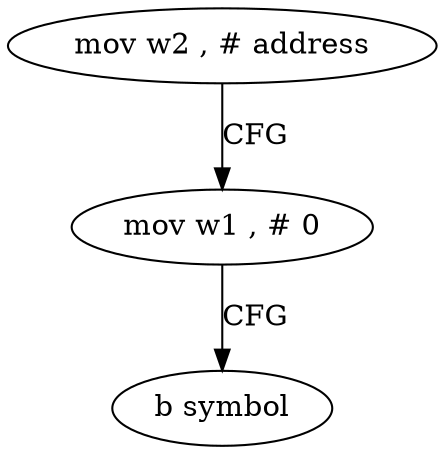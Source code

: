 digraph "func" {
"4372328" [label = "mov w2 , # address" ]
"4372332" [label = "mov w1 , # 0" ]
"4372336" [label = "b symbol" ]
"4372328" -> "4372332" [ label = "CFG" ]
"4372332" -> "4372336" [ label = "CFG" ]
}

